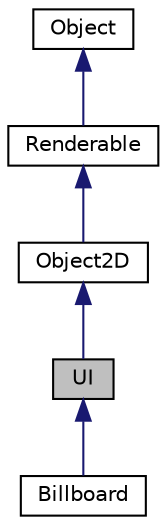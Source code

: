 digraph "UI"
{
  edge [fontname="Helvetica",fontsize="10",labelfontname="Helvetica",labelfontsize="10"];
  node [fontname="Helvetica",fontsize="10",shape=record];
  Node1 [label="UI",height=0.2,width=0.4,color="black", fillcolor="grey75", style="filled", fontcolor="black"];
  Node2 -> Node1 [dir="back",color="midnightblue",fontsize="10",style="solid",fontname="Helvetica"];
  Node2 [label="Object2D",height=0.2,width=0.4,color="black", fillcolor="white", style="filled",URL="$class_object2_d.html"];
  Node3 -> Node2 [dir="back",color="midnightblue",fontsize="10",style="solid",fontname="Helvetica"];
  Node3 [label="Renderable",height=0.2,width=0.4,color="black", fillcolor="white", style="filled",URL="$class_renderable.html"];
  Node4 -> Node3 [dir="back",color="midnightblue",fontsize="10",style="solid",fontname="Helvetica"];
  Node4 [label="Object",height=0.2,width=0.4,color="black", fillcolor="white", style="filled",URL="$class_object.html"];
  Node1 -> Node5 [dir="back",color="midnightblue",fontsize="10",style="solid",fontname="Helvetica"];
  Node5 [label="Billboard",height=0.2,width=0.4,color="black", fillcolor="white", style="filled",URL="$class_billboard.html"];
}
